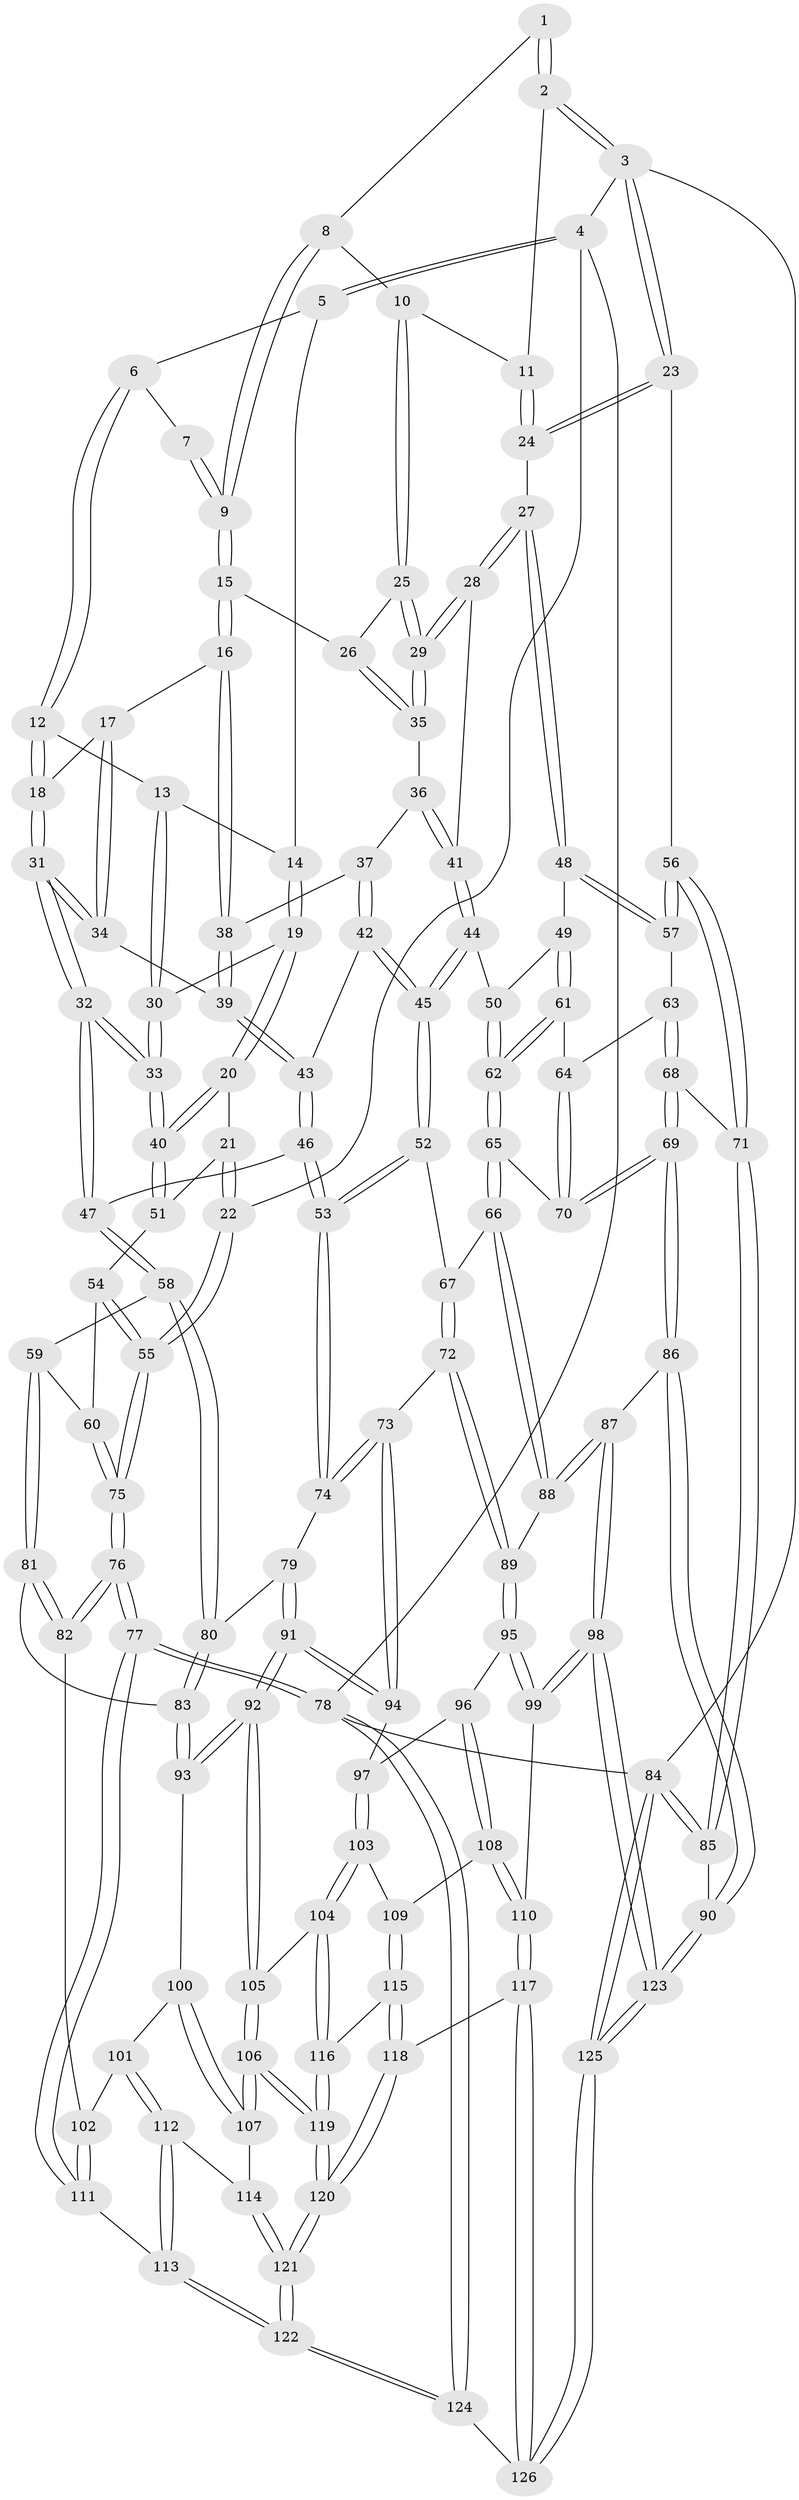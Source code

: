 // coarse degree distribution, {6: 0.05263157894736842, 5: 0.21052631578947367, 2: 0.05263157894736842, 3: 0.3684210526315789, 4: 0.3157894736842105}
// Generated by graph-tools (version 1.1) at 2025/54/03/04/25 22:54:40]
// undirected, 126 vertices, 312 edges
graph export_dot {
  node [color=gray90,style=filled];
  1 [pos="+0.598260756301608+0"];
  2 [pos="+1+0"];
  3 [pos="+1+0"];
  4 [pos="+0+0"];
  5 [pos="+0.11318807235075601+0"];
  6 [pos="+0.3361867873069321+0"];
  7 [pos="+0.519870444834777+0"];
  8 [pos="+0.7089342722835918+0.047059341442136894"];
  9 [pos="+0.5952024074089944+0.11477707485525394"];
  10 [pos="+0.7877085119295675+0.0849304023516149"];
  11 [pos="+0.8003808578513738+0.08092614794764658"];
  12 [pos="+0.3555110836851581+0.042434952349271554"];
  13 [pos="+0.27384870342715145+0.12822677939063448"];
  14 [pos="+0.2121299697991512+0.13630448674299098"];
  15 [pos="+0.591925131366216+0.13890158425104704"];
  16 [pos="+0.548414150477197+0.1634355903251346"];
  17 [pos="+0.4380256334366425+0.13915477192370443"];
  18 [pos="+0.3571518555901086+0.04529584186023517"];
  19 [pos="+0.14684012123032125+0.1627329048563716"];
  20 [pos="+0+0.12881287664831226"];
  21 [pos="+0+0.11321405414580768"];
  22 [pos="+0+0.0640456534242695"];
  23 [pos="+1+0.18518529811648998"];
  24 [pos="+0.8794458389886705+0.17195647773947956"];
  25 [pos="+0.7714627342621468+0.10539315324346563"];
  26 [pos="+0.6278276715561482+0.16063562220422625"];
  27 [pos="+0.7737567148999753+0.31102068636607894"];
  28 [pos="+0.7663435507694614+0.30531877706794125"];
  29 [pos="+0.736809952211745+0.25974611247595597"];
  30 [pos="+0.2529956084616986+0.245853009901329"];
  31 [pos="+0.3118628196842545+0.34180700637125944"];
  32 [pos="+0.3059243093438286+0.34782211216089465"];
  33 [pos="+0.2852411341927303+0.3369980878638814"];
  34 [pos="+0.3969055823098055+0.28290323212812873"];
  35 [pos="+0.6673638222904414+0.2144898823614431"];
  36 [pos="+0.5976843524556001+0.2902257432265731"];
  37 [pos="+0.5683592664195777+0.2848834365123691"];
  38 [pos="+0.5360196300827528+0.24614449502029614"];
  39 [pos="+0.4716484979757715+0.28625764544408483"];
  40 [pos="+0.2701797117225704+0.33698851526423845"];
  41 [pos="+0.6322331597507818+0.32561919647753573"];
  42 [pos="+0.5393290977941374+0.37433000472136957"];
  43 [pos="+0.5047508077553956+0.34525265065346245"];
  44 [pos="+0.5878145047630567+0.41426872203825355"];
  45 [pos="+0.5579806687204864+0.42949550377645684"];
  46 [pos="+0.3339676899111376+0.4090771129854281"];
  47 [pos="+0.3211130744138499+0.39467193954582214"];
  48 [pos="+0.7902126177795739+0.34674110858168966"];
  49 [pos="+0.7631295366486791+0.3768895902419567"];
  50 [pos="+0.6383783171720254+0.41405808131776484"];
  51 [pos="+0.19403915802137728+0.35898166624086847"];
  52 [pos="+0.5557031007995854+0.4339113969693"];
  53 [pos="+0.3637702737549932+0.44942652724822607"];
  54 [pos="+0.1265856760018131+0.38754892130672475"];
  55 [pos="+0+0.24419253534246588"];
  56 [pos="+1+0.32028053961743963"];
  57 [pos="+0.8929517390877408+0.394817041986956"];
  58 [pos="+0.20593279598601072+0.49434620318770256"];
  59 [pos="+0.1516117109186175+0.5144625206114687"];
  60 [pos="+0.1204341687694139+0.49667265566936913"];
  61 [pos="+0.7121970912381683+0.5205338173825016"];
  62 [pos="+0.7112598826969733+0.5223943947886949"];
  63 [pos="+0.8882027309831135+0.4221135323828715"];
  64 [pos="+0.8221890560049758+0.48365078512888526"];
  65 [pos="+0.7020355239155073+0.552793355246805"];
  66 [pos="+0.6932780227107325+0.560571588993439"];
  67 [pos="+0.5604313331538145+0.45068439266465826"];
  68 [pos="+0.8923429036369201+0.5759000802062118"];
  69 [pos="+0.8890230372284296+0.5959797903557736"];
  70 [pos="+0.7787679258438225+0.5573475323160221"];
  71 [pos="+1+0.4166299375902387"];
  72 [pos="+0.5150048561175485+0.6016027545466521"];
  73 [pos="+0.5094518301474936+0.6024422676463264"];
  74 [pos="+0.3736544618735951+0.5447408962746426"];
  75 [pos="+0+0.5513757161393278"];
  76 [pos="+0+0.6227743949310417"];
  77 [pos="+0+1"];
  78 [pos="+0+1"];
  79 [pos="+0.3581633202932531+0.5673035415450419"];
  80 [pos="+0.261014336310686+0.5850749463456721"];
  81 [pos="+0.16907998397730592+0.6446278975968609"];
  82 [pos="+0.09567954149455708+0.6717826876630637"];
  83 [pos="+0.17507770459235372+0.6463622498265589"];
  84 [pos="+1+1"];
  85 [pos="+1+0.7318421353043177"];
  86 [pos="+0.9135878232903575+0.6693533192698542"];
  87 [pos="+0.7622627409478919+0.7548486452675945"];
  88 [pos="+0.6769309280997271+0.6056266101061413"];
  89 [pos="+0.5740771861237031+0.6291898545790258"];
  90 [pos="+1+0.7238738682503999"];
  91 [pos="+0.3433023144382118+0.7139647373241995"];
  92 [pos="+0.32889440929348224+0.7361331909652319"];
  93 [pos="+0.2437972826663198+0.7159274850248694"];
  94 [pos="+0.46102275805191784+0.6936112082402686"];
  95 [pos="+0.569102922970499+0.7468179095573331"];
  96 [pos="+0.5425574445124893+0.7518065990024073"];
  97 [pos="+0.4793428382277471+0.7217108328238595"];
  98 [pos="+0.7304058319410363+0.8365744396314387"];
  99 [pos="+0.6643547684615064+0.825277438390807"];
  100 [pos="+0.20612406456336216+0.7640724633514562"];
  101 [pos="+0.16325971342156348+0.7961342898753075"];
  102 [pos="+0.11814700521507447+0.7762562405231227"];
  103 [pos="+0.44741881980567416+0.7886445381367809"];
  104 [pos="+0.37225282150540046+0.7775269340315851"];
  105 [pos="+0.33007226894970965+0.7405050131568659"];
  106 [pos="+0.2802852662022018+0.8535517584256712"];
  107 [pos="+0.23684682422498127+0.8390495258881756"];
  108 [pos="+0.4914701576997066+0.8095236682489423"];
  109 [pos="+0.47156770427352473+0.8086087270060611"];
  110 [pos="+0.5421598258270666+0.8788762083463183"];
  111 [pos="+0.05228052138234872+0.8392408647306747"];
  112 [pos="+0.17134908402055327+0.8320359525078921"];
  113 [pos="+0.15064286989578238+0.8651180257395179"];
  114 [pos="+0.19556857513722462+0.8394864238005234"];
  115 [pos="+0.42785769061623546+0.8958005933606804"];
  116 [pos="+0.3919062162812495+0.8467327523484155"];
  117 [pos="+0.5000791068138533+0.9397832546908099"];
  118 [pos="+0.42793042075388643+0.8961404078739965"];
  119 [pos="+0.28587288894311735+0.9017349674597525"];
  120 [pos="+0.2799355559898916+0.9865515995794152"];
  121 [pos="+0.24681055466056143+1"];
  122 [pos="+0.19329345082947025+1"];
  123 [pos="+0.7795565993274519+0.9633496943574171"];
  124 [pos="+0.1788290066527588+1"];
  125 [pos="+0.8127039040699736+1"];
  126 [pos="+0.5503036920755459+1"];
  1 -- 2;
  1 -- 2;
  1 -- 8;
  2 -- 3;
  2 -- 3;
  2 -- 11;
  3 -- 4;
  3 -- 23;
  3 -- 23;
  3 -- 84;
  4 -- 5;
  4 -- 5;
  4 -- 22;
  4 -- 78;
  5 -- 6;
  5 -- 14;
  6 -- 7;
  6 -- 12;
  6 -- 12;
  7 -- 9;
  7 -- 9;
  8 -- 9;
  8 -- 9;
  8 -- 10;
  9 -- 15;
  9 -- 15;
  10 -- 11;
  10 -- 25;
  10 -- 25;
  11 -- 24;
  11 -- 24;
  12 -- 13;
  12 -- 18;
  12 -- 18;
  13 -- 14;
  13 -- 30;
  13 -- 30;
  14 -- 19;
  14 -- 19;
  15 -- 16;
  15 -- 16;
  15 -- 26;
  16 -- 17;
  16 -- 38;
  16 -- 38;
  17 -- 18;
  17 -- 34;
  17 -- 34;
  18 -- 31;
  18 -- 31;
  19 -- 20;
  19 -- 20;
  19 -- 30;
  20 -- 21;
  20 -- 40;
  20 -- 40;
  21 -- 22;
  21 -- 22;
  21 -- 51;
  22 -- 55;
  22 -- 55;
  23 -- 24;
  23 -- 24;
  23 -- 56;
  24 -- 27;
  25 -- 26;
  25 -- 29;
  25 -- 29;
  26 -- 35;
  26 -- 35;
  27 -- 28;
  27 -- 28;
  27 -- 48;
  27 -- 48;
  28 -- 29;
  28 -- 29;
  28 -- 41;
  29 -- 35;
  29 -- 35;
  30 -- 33;
  30 -- 33;
  31 -- 32;
  31 -- 32;
  31 -- 34;
  31 -- 34;
  32 -- 33;
  32 -- 33;
  32 -- 47;
  32 -- 47;
  33 -- 40;
  33 -- 40;
  34 -- 39;
  35 -- 36;
  36 -- 37;
  36 -- 41;
  36 -- 41;
  37 -- 38;
  37 -- 42;
  37 -- 42;
  38 -- 39;
  38 -- 39;
  39 -- 43;
  39 -- 43;
  40 -- 51;
  40 -- 51;
  41 -- 44;
  41 -- 44;
  42 -- 43;
  42 -- 45;
  42 -- 45;
  43 -- 46;
  43 -- 46;
  44 -- 45;
  44 -- 45;
  44 -- 50;
  45 -- 52;
  45 -- 52;
  46 -- 47;
  46 -- 53;
  46 -- 53;
  47 -- 58;
  47 -- 58;
  48 -- 49;
  48 -- 57;
  48 -- 57;
  49 -- 50;
  49 -- 61;
  49 -- 61;
  50 -- 62;
  50 -- 62;
  51 -- 54;
  52 -- 53;
  52 -- 53;
  52 -- 67;
  53 -- 74;
  53 -- 74;
  54 -- 55;
  54 -- 55;
  54 -- 60;
  55 -- 75;
  55 -- 75;
  56 -- 57;
  56 -- 57;
  56 -- 71;
  56 -- 71;
  57 -- 63;
  58 -- 59;
  58 -- 80;
  58 -- 80;
  59 -- 60;
  59 -- 81;
  59 -- 81;
  60 -- 75;
  60 -- 75;
  61 -- 62;
  61 -- 62;
  61 -- 64;
  62 -- 65;
  62 -- 65;
  63 -- 64;
  63 -- 68;
  63 -- 68;
  64 -- 70;
  64 -- 70;
  65 -- 66;
  65 -- 66;
  65 -- 70;
  66 -- 67;
  66 -- 88;
  66 -- 88;
  67 -- 72;
  67 -- 72;
  68 -- 69;
  68 -- 69;
  68 -- 71;
  69 -- 70;
  69 -- 70;
  69 -- 86;
  69 -- 86;
  71 -- 85;
  71 -- 85;
  72 -- 73;
  72 -- 89;
  72 -- 89;
  73 -- 74;
  73 -- 74;
  73 -- 94;
  73 -- 94;
  74 -- 79;
  75 -- 76;
  75 -- 76;
  76 -- 77;
  76 -- 77;
  76 -- 82;
  76 -- 82;
  77 -- 78;
  77 -- 78;
  77 -- 111;
  77 -- 111;
  78 -- 124;
  78 -- 124;
  78 -- 84;
  79 -- 80;
  79 -- 91;
  79 -- 91;
  80 -- 83;
  80 -- 83;
  81 -- 82;
  81 -- 82;
  81 -- 83;
  82 -- 102;
  83 -- 93;
  83 -- 93;
  84 -- 85;
  84 -- 85;
  84 -- 125;
  84 -- 125;
  85 -- 90;
  86 -- 87;
  86 -- 90;
  86 -- 90;
  87 -- 88;
  87 -- 88;
  87 -- 98;
  87 -- 98;
  88 -- 89;
  89 -- 95;
  89 -- 95;
  90 -- 123;
  90 -- 123;
  91 -- 92;
  91 -- 92;
  91 -- 94;
  91 -- 94;
  92 -- 93;
  92 -- 93;
  92 -- 105;
  92 -- 105;
  93 -- 100;
  94 -- 97;
  95 -- 96;
  95 -- 99;
  95 -- 99;
  96 -- 97;
  96 -- 108;
  96 -- 108;
  97 -- 103;
  97 -- 103;
  98 -- 99;
  98 -- 99;
  98 -- 123;
  98 -- 123;
  99 -- 110;
  100 -- 101;
  100 -- 107;
  100 -- 107;
  101 -- 102;
  101 -- 112;
  101 -- 112;
  102 -- 111;
  102 -- 111;
  103 -- 104;
  103 -- 104;
  103 -- 109;
  104 -- 105;
  104 -- 116;
  104 -- 116;
  105 -- 106;
  105 -- 106;
  106 -- 107;
  106 -- 107;
  106 -- 119;
  106 -- 119;
  107 -- 114;
  108 -- 109;
  108 -- 110;
  108 -- 110;
  109 -- 115;
  109 -- 115;
  110 -- 117;
  110 -- 117;
  111 -- 113;
  112 -- 113;
  112 -- 113;
  112 -- 114;
  113 -- 122;
  113 -- 122;
  114 -- 121;
  114 -- 121;
  115 -- 116;
  115 -- 118;
  115 -- 118;
  116 -- 119;
  116 -- 119;
  117 -- 118;
  117 -- 126;
  117 -- 126;
  118 -- 120;
  118 -- 120;
  119 -- 120;
  119 -- 120;
  120 -- 121;
  120 -- 121;
  121 -- 122;
  121 -- 122;
  122 -- 124;
  122 -- 124;
  123 -- 125;
  123 -- 125;
  124 -- 126;
  125 -- 126;
  125 -- 126;
}
